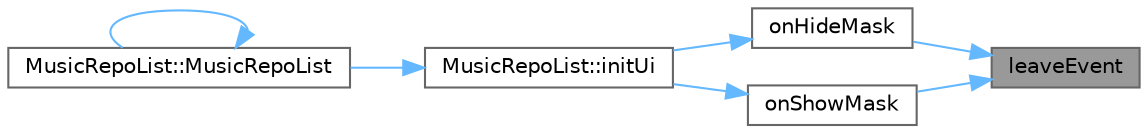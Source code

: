 digraph "leaveEvent"
{
 // LATEX_PDF_SIZE
  bgcolor="transparent";
  edge [fontname=Helvetica,fontsize=10,labelfontname=Helvetica,labelfontsize=10];
  node [fontname=Helvetica,fontsize=10,shape=box,height=0.2,width=0.4];
  rankdir="RL";
  Node1 [id="Node000001",label="leaveEvent",height=0.2,width=0.4,color="gray40", fillcolor="grey60", style="filled", fontcolor="black",tooltip="鼠标离开事件"];
  Node1 -> Node2 [id="edge1_Node000001_Node000002",dir="back",color="steelblue1",style="solid",tooltip=" "];
  Node2 [id="Node000002",label="onHideMask",height=0.2,width=0.4,color="grey40", fillcolor="white", style="filled",URL="$class_my_block_widget.html#a8961b60295daaa974e2866d7afd3959e",tooltip="隐藏遮罩"];
  Node2 -> Node3 [id="edge2_Node000002_Node000003",dir="back",color="steelblue1",style="solid",tooltip=" "];
  Node3 [id="Node000003",label="MusicRepoList::initUi",height=0.2,width=0.4,color="grey40", fillcolor="white", style="filled",URL="$class_music_repo_list.html#afba6e95967cc3eb25fd518f7bde6ec04",tooltip="初始化界面"];
  Node3 -> Node4 [id="edge3_Node000003_Node000004",dir="back",color="steelblue1",style="solid",tooltip=" "];
  Node4 [id="Node000004",label="MusicRepoList::MusicRepoList",height=0.2,width=0.4,color="grey40", fillcolor="white", style="filled",URL="$class_music_repo_list.html#a64b74f592064e72b3dc65b1b054e644b",tooltip="构造函数，初始化音乐仓库列表项"];
  Node4 -> Node4 [id="edge4_Node000004_Node000004",dir="back",color="steelblue1",style="solid",tooltip=" "];
  Node1 -> Node5 [id="edge5_Node000001_Node000005",dir="back",color="steelblue1",style="solid",tooltip=" "];
  Node5 [id="Node000005",label="onShowMask",height=0.2,width=0.4,color="grey40", fillcolor="white", style="filled",URL="$class_my_block_widget.html#ad0b8c1123982eeacad5403d034dac451",tooltip="显示遮罩"];
  Node5 -> Node3 [id="edge6_Node000005_Node000003",dir="back",color="steelblue1",style="solid",tooltip=" "];
}
